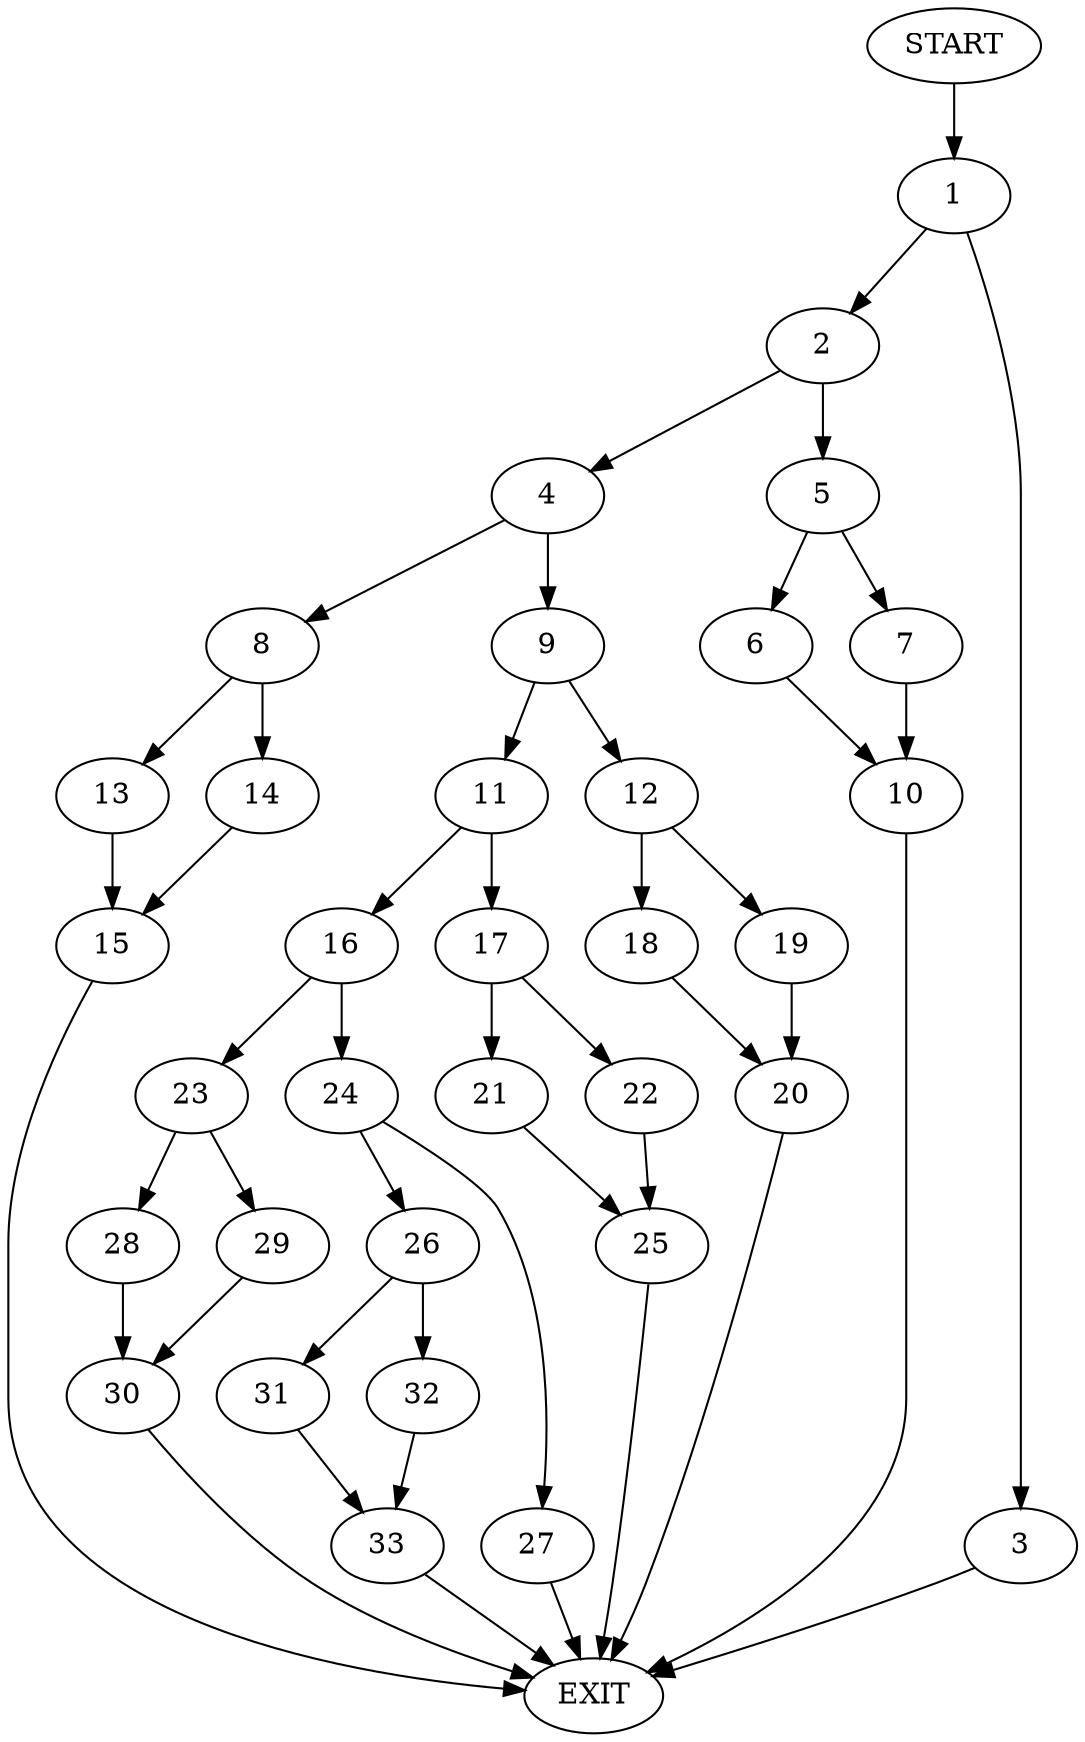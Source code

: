 digraph {
0 [label="START"]
34 [label="EXIT"]
0 -> 1
1 -> 2
1 -> 3
3 -> 34
2 -> 4
2 -> 5
5 -> 6
5 -> 7
4 -> 8
4 -> 9
7 -> 10
6 -> 10
10 -> 34
9 -> 11
9 -> 12
8 -> 13
8 -> 14
13 -> 15
14 -> 15
15 -> 34
11 -> 16
11 -> 17
12 -> 18
12 -> 19
18 -> 20
19 -> 20
20 -> 34
17 -> 21
17 -> 22
16 -> 23
16 -> 24
22 -> 25
21 -> 25
25 -> 34
24 -> 26
24 -> 27
23 -> 28
23 -> 29
28 -> 30
29 -> 30
30 -> 34
27 -> 34
26 -> 31
26 -> 32
32 -> 33
31 -> 33
33 -> 34
}
